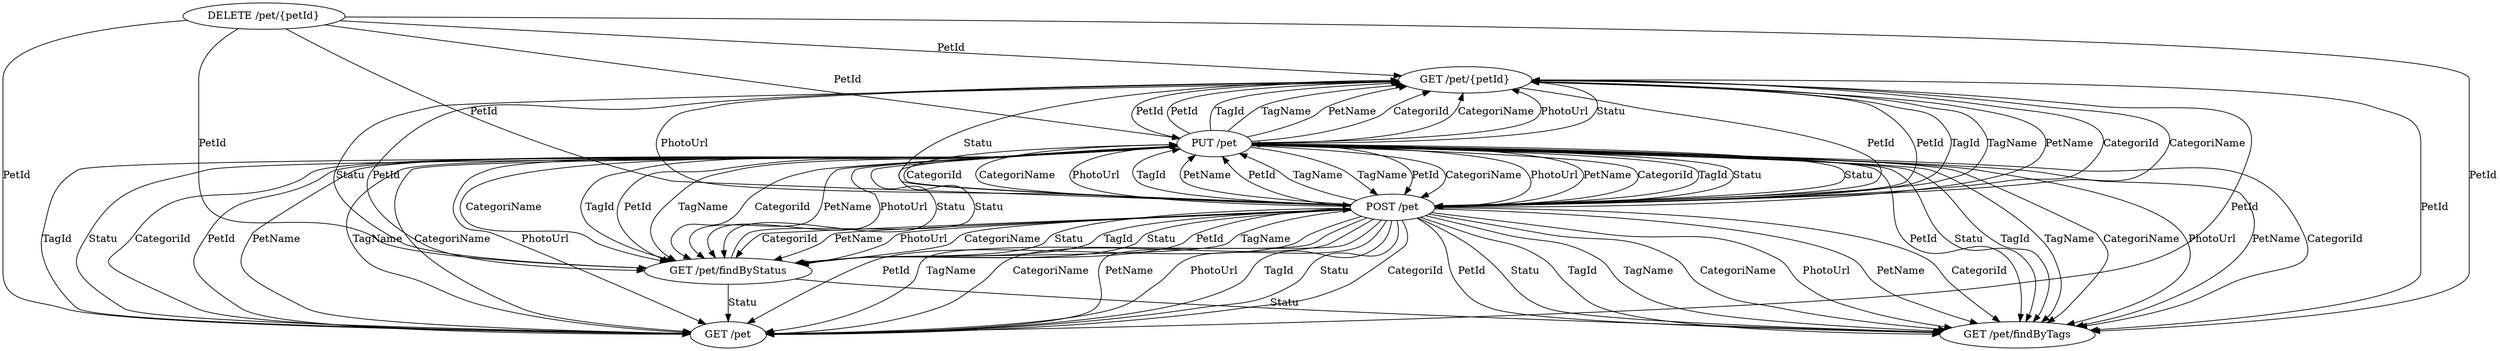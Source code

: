 digraph G {
  1 [ label="GET /pet" ];
  2 [ label="GET /pet/findByTags" ];
  3 [ label="DELETE /pet/{petId}" ];
  4 [ label="GET /pet/{petId}" ];
  5 [ label="PUT /pet" ];
  6 [ label="GET /pet/findByStatus" ];
  7 [ label="POST /pet" ];
  4 -> 6 [ label="PetId" ];
  5 -> 6 [ label="PetId" ];
  5 -> 6 [ label="TagName" ];
  5 -> 6 [ label="CategoriId" ];
  5 -> 6 [ label="PetName" ];
  5 -> 6 [ label="PhotoUrl" ];
  5 -> 6 [ label="CategoriName" ];
  5 -> 6 [ label="TagId" ];
  5 -> 6 [ label="Statu" ];
  3 -> 6 [ label="PetId" ];
  7 -> 6 [ label="PetId" ];
  7 -> 6 [ label="TagName" ];
  7 -> 6 [ label="CategoriId" ];
  7 -> 6 [ label="PetName" ];
  7 -> 6 [ label="PhotoUrl" ];
  7 -> 6 [ label="CategoriName" ];
  7 -> 6 [ label="TagId" ];
  7 -> 6 [ label="Statu" ];
  6 -> 2 [ label="Statu" ];
  4 -> 2 [ label="PetId" ];
  5 -> 2 [ label="PetId" ];
  5 -> 2 [ label="Statu" ];
  5 -> 2 [ label="TagId" ];
  5 -> 2 [ label="TagName" ];
  5 -> 2 [ label="CategoriName" ];
  5 -> 2 [ label="PhotoUrl" ];
  5 -> 2 [ label="PetName" ];
  5 -> 2 [ label="CategoriId" ];
  3 -> 2 [ label="PetId" ];
  7 -> 2 [ label="PetId" ];
  7 -> 2 [ label="Statu" ];
  7 -> 2 [ label="TagId" ];
  7 -> 2 [ label="TagName" ];
  7 -> 2 [ label="CategoriName" ];
  7 -> 2 [ label="PhotoUrl" ];
  7 -> 2 [ label="PetName" ];
  7 -> 2 [ label="CategoriId" ];
  6 -> 1 [ label="Statu" ];
  4 -> 1 [ label="PetId" ];
  5 -> 1 [ label="CategoriName" ];
  5 -> 1 [ label="PhotoUrl" ];
  5 -> 1 [ label="TagId" ];
  5 -> 1 [ label="Statu" ];
  5 -> 1 [ label="CategoriId" ];
  5 -> 1 [ label="PetId" ];
  5 -> 1 [ label="PetName" ];
  5 -> 1 [ label="TagName" ];
  3 -> 1 [ label="PetId" ];
  7 -> 1 [ label="CategoriName" ];
  7 -> 1 [ label="PhotoUrl" ];
  7 -> 1 [ label="TagId" ];
  7 -> 1 [ label="Statu" ];
  7 -> 1 [ label="CategoriId" ];
  7 -> 1 [ label="PetId" ];
  7 -> 1 [ label="PetName" ];
  7 -> 1 [ label="TagName" ];
  6 -> 4 [ label="Statu" ];
  5 -> 4 [ label="PetId" ];
  5 -> 4 [ label="TagId" ];
  5 -> 4 [ label="TagName" ];
  5 -> 4 [ label="PetName" ];
  5 -> 4 [ label="CategoriId" ];
  5 -> 4 [ label="CategoriName" ];
  5 -> 4 [ label="PhotoUrl" ];
  5 -> 4 [ label="Statu" ];
  3 -> 4 [ label="PetId" ];
  7 -> 4 [ label="PetId" ];
  7 -> 4 [ label="TagId" ];
  7 -> 4 [ label="TagName" ];
  7 -> 4 [ label="PetName" ];
  7 -> 4 [ label="CategoriId" ];
  7 -> 4 [ label="CategoriName" ];
  7 -> 4 [ label="PhotoUrl" ];
  7 -> 4 [ label="Statu" ];
  6 -> 5 [ label="Statu" ];
  4 -> 5 [ label="PetId" ];
  3 -> 5 [ label="PetId" ];
  7 -> 5 [ label="Statu" ];
  7 -> 5 [ label="CategoriId" ];
  7 -> 5 [ label="CategoriName" ];
  7 -> 5 [ label="PhotoUrl" ];
  7 -> 5 [ label="TagId" ];
  7 -> 5 [ label="PetName" ];
  7 -> 5 [ label="PetId" ];
  7 -> 5 [ label="TagName" ];
  6 -> 7 [ label="Statu" ];
  4 -> 7 [ label="PetId" ];
  5 -> 7 [ label="TagName" ];
  5 -> 7 [ label="PetId" ];
  5 -> 7 [ label="CategoriName" ];
  5 -> 7 [ label="PhotoUrl" ];
  5 -> 7 [ label="PetName" ];
  5 -> 7 [ label="CategoriId" ];
  5 -> 7 [ label="TagId" ];
  5 -> 7 [ label="Statu" ];
  3 -> 7 [ label="PetId" ];
}
